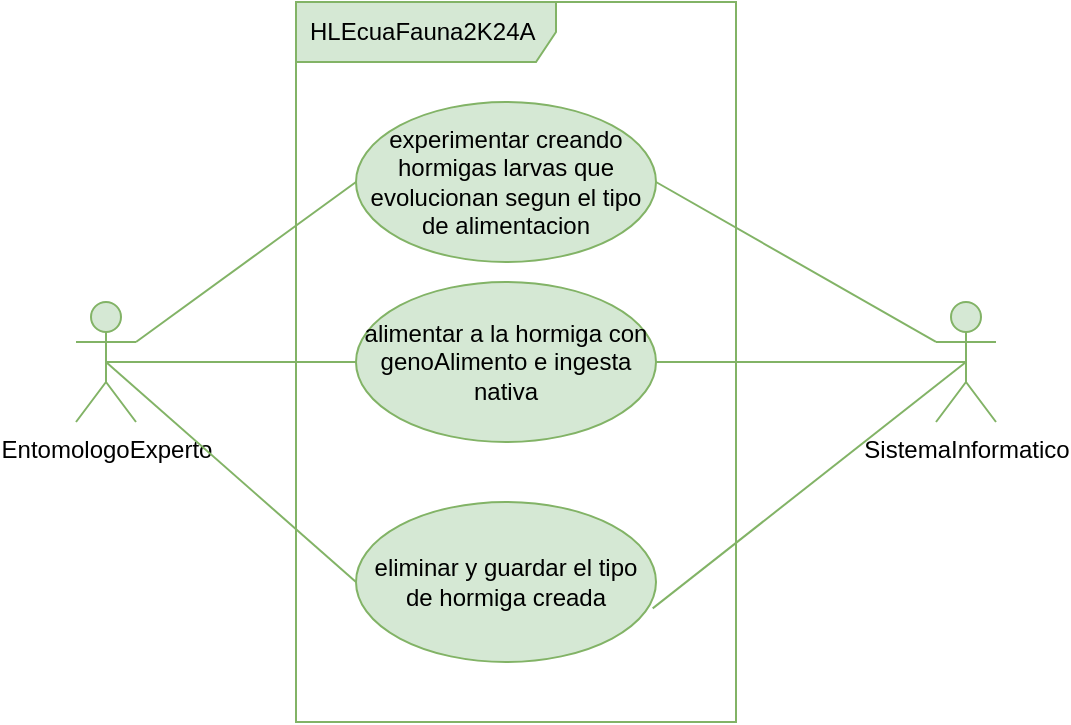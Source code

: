 <mxfile>
    <diagram id="Vi01uPGjg9ASvQCXw18A" name="Page-1">
        <mxGraphModel dx="909" dy="1564" grid="1" gridSize="10" guides="1" tooltips="1" connect="1" arrows="1" fold="1" page="1" pageScale="1" pageWidth="850" pageHeight="1100" math="0" shadow="0">
            <root>
                <mxCell id="0"/>
                <mxCell id="1" parent="0"/>
                <mxCell id="2" value="HLEcuaFauna2K24A" style="shape=umlFrame;whiteSpace=wrap;html=1;width=130;height=30;boundedLbl=1;verticalAlign=middle;align=left;spacingLeft=5;fillColor=#d5e8d4;strokeColor=#82b366;" parent="1" vertex="1">
                    <mxGeometry x="305" y="-1010" width="220" height="360" as="geometry"/>
                </mxCell>
                <mxCell id="3" value="EntomologoExperto" style="shape=umlActor;verticalLabelPosition=bottom;verticalAlign=top;html=1;fillColor=#d5e8d4;strokeColor=#82b366;" parent="1" vertex="1">
                    <mxGeometry x="195" y="-860" width="30" height="60" as="geometry"/>
                </mxCell>
                <mxCell id="4" value="SistemaInformatico" style="shape=umlActor;verticalLabelPosition=bottom;verticalAlign=top;html=1;fillColor=#d5e8d4;strokeColor=#82b366;" parent="1" vertex="1">
                    <mxGeometry x="625" y="-860" width="30" height="60" as="geometry"/>
                </mxCell>
                <mxCell id="5" value="experimentar creando hormigas larvas que evolucionan segun el tipo de alimentacion" style="ellipse;whiteSpace=wrap;html=1;fillColor=#d5e8d4;strokeColor=#82b366;" parent="1" vertex="1">
                    <mxGeometry x="335" y="-960" width="150" height="80" as="geometry"/>
                </mxCell>
                <mxCell id="6" value="alimentar a la hormiga con genoAlimento e ingesta nativa" style="ellipse;whiteSpace=wrap;html=1;fillColor=#d5e8d4;strokeColor=#82b366;" parent="1" vertex="1">
                    <mxGeometry x="335" y="-870" width="150" height="80" as="geometry"/>
                </mxCell>
                <mxCell id="7" value="eliminar y guardar el tipo de hormiga creada" style="ellipse;whiteSpace=wrap;html=1;fillColor=#d5e8d4;strokeColor=#82b366;" parent="1" vertex="1">
                    <mxGeometry x="335" y="-760" width="150" height="80" as="geometry"/>
                </mxCell>
                <mxCell id="9" value="" style="html=1;verticalAlign=bottom;labelBackgroundColor=none;endArrow=none;endFill=0;entryX=0;entryY=0.5;entryDx=0;entryDy=0;fillColor=#d5e8d4;strokeColor=#82b366;exitX=1;exitY=0.333;exitDx=0;exitDy=0;exitPerimeter=0;" parent="1" source="3" target="5" edge="1">
                    <mxGeometry width="160" relative="1" as="geometry">
                        <mxPoint x="200" y="-920" as="sourcePoint"/>
                        <mxPoint x="245" y="-880" as="targetPoint"/>
                        <Array as="points"/>
                    </mxGeometry>
                </mxCell>
                <mxCell id="10" value="" style="html=1;verticalAlign=bottom;labelBackgroundColor=none;endArrow=none;endFill=0;entryX=0;entryY=0.5;entryDx=0;entryDy=0;fillColor=#d5e8d4;strokeColor=#82b366;exitX=0.5;exitY=0.5;exitDx=0;exitDy=0;exitPerimeter=0;" parent="1" source="3" target="6" edge="1">
                    <mxGeometry width="160" relative="1" as="geometry">
                        <mxPoint x="125" y="-840" as="sourcePoint"/>
                        <mxPoint x="365" y="-905" as="targetPoint"/>
                        <Array as="points"/>
                    </mxGeometry>
                </mxCell>
                <mxCell id="11" value="" style="html=1;verticalAlign=bottom;labelBackgroundColor=none;endArrow=none;endFill=0;entryX=1;entryY=0.5;entryDx=0;entryDy=0;fillColor=#d5e8d4;strokeColor=#82b366;exitX=0.5;exitY=0.5;exitDx=0;exitDy=0;exitPerimeter=0;" parent="1" source="4" target="6" edge="1">
                    <mxGeometry width="160" relative="1" as="geometry">
                        <mxPoint x="110" y="-830" as="sourcePoint"/>
                        <mxPoint x="365" y="-815" as="targetPoint"/>
                        <Array as="points"/>
                    </mxGeometry>
                </mxCell>
                <mxCell id="12" value="" style="html=1;verticalAlign=bottom;labelBackgroundColor=none;endArrow=none;endFill=0;entryX=0;entryY=0.333;entryDx=0;entryDy=0;fillColor=#d5e8d4;strokeColor=#82b366;exitX=1;exitY=0.5;exitDx=0;exitDy=0;entryPerimeter=0;" parent="1" source="5" target="4" edge="1">
                    <mxGeometry width="160" relative="1" as="geometry">
                        <mxPoint x="475" y="-895" as="sourcePoint"/>
                        <mxPoint x="730" y="-880" as="targetPoint"/>
                        <Array as="points"/>
                    </mxGeometry>
                </mxCell>
                <mxCell id="18" value="" style="html=1;verticalAlign=bottom;labelBackgroundColor=none;endArrow=none;endFill=0;entryX=0;entryY=0.5;entryDx=0;entryDy=0;fillColor=#d5e8d4;strokeColor=#82b366;exitX=0.5;exitY=0.5;exitDx=0;exitDy=0;exitPerimeter=0;" edge="1" parent="1" source="3" target="7">
                    <mxGeometry width="160" relative="1" as="geometry">
                        <mxPoint x="220" y="-820" as="sourcePoint"/>
                        <mxPoint x="345.0" y="-820" as="targetPoint"/>
                        <Array as="points"/>
                    </mxGeometry>
                </mxCell>
                <mxCell id="19" value="" style="html=1;verticalAlign=bottom;labelBackgroundColor=none;endArrow=none;endFill=0;entryX=0.989;entryY=0.665;entryDx=0;entryDy=0;fillColor=#d5e8d4;strokeColor=#82b366;entryPerimeter=0;exitX=0.5;exitY=0.5;exitDx=0;exitDy=0;exitPerimeter=0;" edge="1" parent="1" source="4" target="7">
                    <mxGeometry width="160" relative="1" as="geometry">
                        <mxPoint x="650" y="-820" as="sourcePoint"/>
                        <mxPoint x="495.0" y="-820" as="targetPoint"/>
                        <Array as="points"/>
                    </mxGeometry>
                </mxCell>
            </root>
        </mxGraphModel>
    </diagram>
</mxfile>